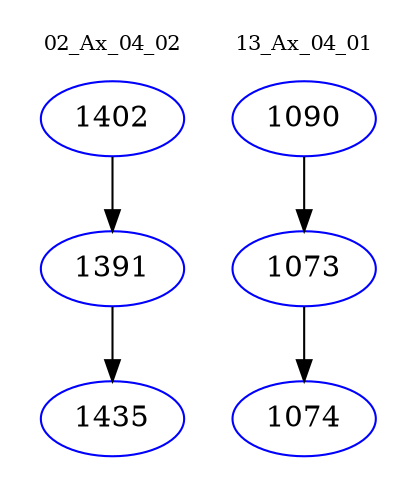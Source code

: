 digraph{
subgraph cluster_0 {
color = white
label = "02_Ax_04_02";
fontsize=10;
T0_1402 [label="1402", color="blue"]
T0_1402 -> T0_1391 [color="black"]
T0_1391 [label="1391", color="blue"]
T0_1391 -> T0_1435 [color="black"]
T0_1435 [label="1435", color="blue"]
}
subgraph cluster_1 {
color = white
label = "13_Ax_04_01";
fontsize=10;
T1_1090 [label="1090", color="blue"]
T1_1090 -> T1_1073 [color="black"]
T1_1073 [label="1073", color="blue"]
T1_1073 -> T1_1074 [color="black"]
T1_1074 [label="1074", color="blue"]
}
}

